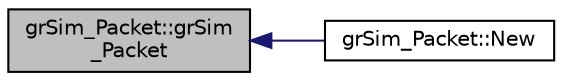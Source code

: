 digraph "grSim_Packet::grSim_Packet"
{
 // INTERACTIVE_SVG=YES
  edge [fontname="Helvetica",fontsize="10",labelfontname="Helvetica",labelfontsize="10"];
  node [fontname="Helvetica",fontsize="10",shape=record];
  rankdir="LR";
  Node1 [label="grSim_Packet::grSim\l_Packet",height=0.2,width=0.4,color="black", fillcolor="grey75", style="filled", fontcolor="black"];
  Node1 -> Node2 [dir="back",color="midnightblue",fontsize="10",style="solid",fontname="Helvetica"];
  Node2 [label="grSim_Packet::New",height=0.2,width=0.4,color="black", fillcolor="white", style="filled",URL="$d3/db5/classgr_sim___packet.html#abc326f3974dbfbe50e758f24dbcbfde2"];
}
